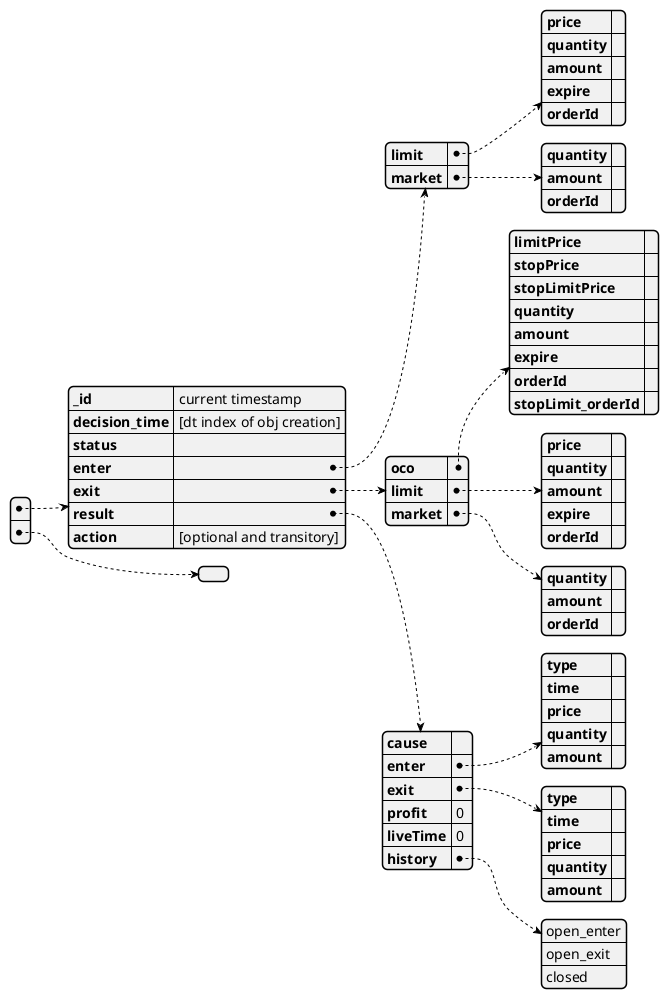 @startjson
[{
    "_id": "current timestamp",
    "decision_time": "[dt index of obj creation]",
    "status": "",
    "enter": {
      "limit": {
        "price": "",
        "quantity": "",
        "amount": "",
        "expire": "",
        "orderId": ""
      },
      "market": {
        "quantity": "",
        "amount": "",
		"orderId": ""
      }
    },
    "exit": {
      "oco": {
        "limitPrice": "",
        "stopPrice": "",
        "stopLimitPrice": "",
        "quantity": "",
        "amount": "",
        "expire": "",
        "orderId": "",
        "stopLimit_orderId": ""
      },
      "limit": {
        "price": "",
        "quantity": "",
        "amount": "",
        "expire": "",
        "orderId": ""
      },
      "market": {
        "quantity": "",
        "amount": "",
		"orderId": ""
      }
    },
    "result": {
      "cause": "",
      "enter": {
        "type": "",
        "time": "",
        "price": "",
        "quantity": "",
        "amount": ""
      },
      "exit": {
        "type": "",
        "time": "",
        "price": "",
        "quantity": "",
        "amount": ""
      },
      "profit": 0,
      "liveTime": 0,
      "history":["open_enter", "open_exit", "closed"]
    },
    "action": "[optional and transitory]"
  },
  {}
]
@endjson

1. This object is created once when the "ENTER" decision is made with certain conditions.
  1.1 If no enter decision is made, then the [pair1] object will not be created at all
  1.2 If an [pair] object is created for the first time then the status is "created".

2. It is sent to the Broker to place the order. 
3. It is saved to the "Live Trade DB" to keep track.
  3.1 If the status is "created" and oder is placed successfully(verified from broker)
4. In each cycle, the status of the [pair1] is updated by sync'ing with the Broker.
5. When the status is updated as "Closed", it is moved from "LTDB" to "HTDB" (Historical Trade DB)

NOTE: A TO should contain multiple orderId. Considering the fact that multiple entry/exit level might be possible in future,
	it might be better to have a list in lto['enter'][TYPE_LIMIT] that contains multiple 'entry_module' with orderId's in it.

MAIN MODULE:

  _id:                                              Gathered from the Binance Trade id

  NOTE: tradeid is removed from here since multile tradeid will be required

  action:                                           In case of an updatein decision, the action item can be added to the
                                                    lto and the action is executed.

    - cancel                                        Cancel lto
    - update [TODO]                                 Cancel and update
      - if status:'enter_expire', it may cancel the old order and create a new one with the current values
      - if status:'exit_expire', it may cancel the old order(limit or oco) and create a new one with the current values
    - market_enter                                  Cancel the previous one and market enter
    - market_exit                                   Cancel the previous one and market exit
    - execute_exit                                  Place the exit order in the to

  status:
    Status of a trade object:
    - open_enter:                                   Trade is waiting to enter
    - partially_closed_enter:
    - enter_expire:           (Temporary State):    Trade enter time is expired, this will be converted to:
      - closed                                        Give up on the trade and execute cancel decision
      - open_enter                                    Give a change to to and postpone the expiration time
    - waiting_exit:           (Temporary State):    Enter is successful and the exit order is waiting to be placed
    - open_exit:                                    Trade is waiting to exit
    - partially_closed_exit:
    - exit_expire:            (Temporary State):    Trade exit time is expired
      - cancel                                        Market sell and exit
      - open_exit                                     Postpone the expiration time
      
    - closed:                                       Trade completed/canceled (Only way to go to [hist-trade])
  NOTE: Temporary states are only used to evaluate the status of the to by the algorithm it may decide, execute and update the status

Canceled
  If an Limit Order is partially filled than the rest is canceled. For the sake of simlicity(for now)
  In other words, both Canceled and Closed exist at the same time

ENTER MODULE:
  - Enter module tells how it is planned to enter
 - Default enter type is "limit"

EXIT MODULE:
  - Exit module tells how it is planned to exit
  - It contains either "oco" or "limit" or "market"
    - Priority: market > limit > oco:
    '''
    if market in keys:
      do market exit
    elif limit in keys:
      do limit exit
    elif oco in keys:
      do oco exit
    else
    '''

RESULT MODULE:
  - Result module tells you what actually happend
  
  - cause: main.status might be the same with cause such as 'closed', 'enter_expire', 'exit_expire'
    - closed: bought and sold successfully
    - enter_expire: buy limit order expired
    - exit_expire: not clear what to do
    - external: manual interventions

  - enter.type:
    - limit
    - market (TODO)

  - exit.type:
    - oco_limit                                         status:closed | cause:closed
    - oco_stoploss                                      status:closed | cause:closed
    - limit                                             status:closed | cause:closed
    - market                                            status:closed | cause:exit_expire

  amount: price * quantity

  Note: Enter and Exit modules are written once in the decision. They do no get updated.
  However, when buy or sell operations are done. Related information is gathered from the
  broker and written to the results. This approach enable us to compare the expectation
  and the reality,


Possible scenarios:
Enter Type            Exit Type
                                       /-----oco_limit
limit--------\         /-----oco------|
              |-------|-----limit      \-----oco_stoploss
market-------/         \-----market

NOTE: OCO has 2 orderId:
    - orderId: orderId of the orders with the type LIMIT_MAKER
    - stopLoss_orderId: orderId of the orders with the type STOP_LOSS_LIMIT